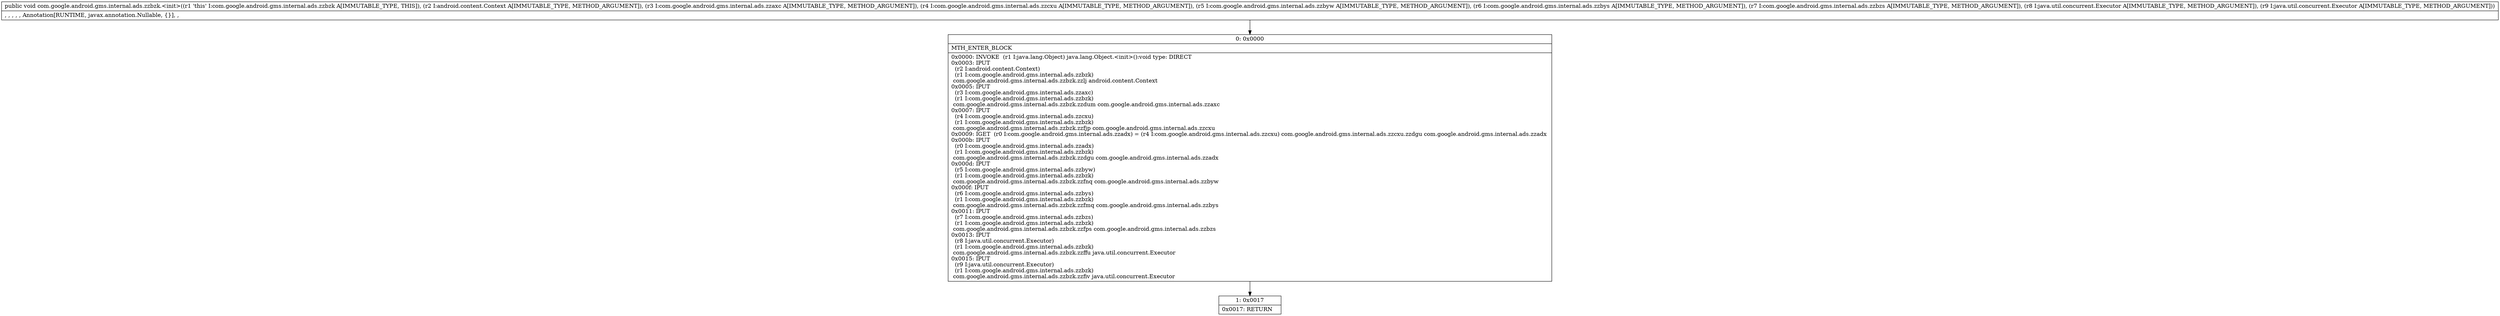 digraph "CFG forcom.google.android.gms.internal.ads.zzbzk.\<init\>(Landroid\/content\/Context;Lcom\/google\/android\/gms\/internal\/ads\/zzaxc;Lcom\/google\/android\/gms\/internal\/ads\/zzcxu;Lcom\/google\/android\/gms\/internal\/ads\/zzbyw;Lcom\/google\/android\/gms\/internal\/ads\/zzbys;Lcom\/google\/android\/gms\/internal\/ads\/zzbzs;Ljava\/util\/concurrent\/Executor;Ljava\/util\/concurrent\/Executor;)V" {
Node_0 [shape=record,label="{0\:\ 0x0000|MTH_ENTER_BLOCK\l|0x0000: INVOKE  (r1 I:java.lang.Object) java.lang.Object.\<init\>():void type: DIRECT \l0x0003: IPUT  \l  (r2 I:android.content.Context)\l  (r1 I:com.google.android.gms.internal.ads.zzbzk)\l com.google.android.gms.internal.ads.zzbzk.zzlj android.content.Context \l0x0005: IPUT  \l  (r3 I:com.google.android.gms.internal.ads.zzaxc)\l  (r1 I:com.google.android.gms.internal.ads.zzbzk)\l com.google.android.gms.internal.ads.zzbzk.zzdum com.google.android.gms.internal.ads.zzaxc \l0x0007: IPUT  \l  (r4 I:com.google.android.gms.internal.ads.zzcxu)\l  (r1 I:com.google.android.gms.internal.ads.zzbzk)\l com.google.android.gms.internal.ads.zzbzk.zzfjp com.google.android.gms.internal.ads.zzcxu \l0x0009: IGET  (r0 I:com.google.android.gms.internal.ads.zzadx) = (r4 I:com.google.android.gms.internal.ads.zzcxu) com.google.android.gms.internal.ads.zzcxu.zzdgu com.google.android.gms.internal.ads.zzadx \l0x000b: IPUT  \l  (r0 I:com.google.android.gms.internal.ads.zzadx)\l  (r1 I:com.google.android.gms.internal.ads.zzbzk)\l com.google.android.gms.internal.ads.zzbzk.zzdgu com.google.android.gms.internal.ads.zzadx \l0x000d: IPUT  \l  (r5 I:com.google.android.gms.internal.ads.zzbyw)\l  (r1 I:com.google.android.gms.internal.ads.zzbzk)\l com.google.android.gms.internal.ads.zzbzk.zzfnq com.google.android.gms.internal.ads.zzbyw \l0x000f: IPUT  \l  (r6 I:com.google.android.gms.internal.ads.zzbys)\l  (r1 I:com.google.android.gms.internal.ads.zzbzk)\l com.google.android.gms.internal.ads.zzbzk.zzfmq com.google.android.gms.internal.ads.zzbys \l0x0011: IPUT  \l  (r7 I:com.google.android.gms.internal.ads.zzbzs)\l  (r1 I:com.google.android.gms.internal.ads.zzbzk)\l com.google.android.gms.internal.ads.zzbzk.zzfps com.google.android.gms.internal.ads.zzbzs \l0x0013: IPUT  \l  (r8 I:java.util.concurrent.Executor)\l  (r1 I:com.google.android.gms.internal.ads.zzbzk)\l com.google.android.gms.internal.ads.zzbzk.zzffu java.util.concurrent.Executor \l0x0015: IPUT  \l  (r9 I:java.util.concurrent.Executor)\l  (r1 I:com.google.android.gms.internal.ads.zzbzk)\l com.google.android.gms.internal.ads.zzbzk.zzfiv java.util.concurrent.Executor \l}"];
Node_1 [shape=record,label="{1\:\ 0x0017|0x0017: RETURN   \l}"];
MethodNode[shape=record,label="{public void com.google.android.gms.internal.ads.zzbzk.\<init\>((r1 'this' I:com.google.android.gms.internal.ads.zzbzk A[IMMUTABLE_TYPE, THIS]), (r2 I:android.content.Context A[IMMUTABLE_TYPE, METHOD_ARGUMENT]), (r3 I:com.google.android.gms.internal.ads.zzaxc A[IMMUTABLE_TYPE, METHOD_ARGUMENT]), (r4 I:com.google.android.gms.internal.ads.zzcxu A[IMMUTABLE_TYPE, METHOD_ARGUMENT]), (r5 I:com.google.android.gms.internal.ads.zzbyw A[IMMUTABLE_TYPE, METHOD_ARGUMENT]), (r6 I:com.google.android.gms.internal.ads.zzbys A[IMMUTABLE_TYPE, METHOD_ARGUMENT]), (r7 I:com.google.android.gms.internal.ads.zzbzs A[IMMUTABLE_TYPE, METHOD_ARGUMENT]), (r8 I:java.util.concurrent.Executor A[IMMUTABLE_TYPE, METHOD_ARGUMENT]), (r9 I:java.util.concurrent.Executor A[IMMUTABLE_TYPE, METHOD_ARGUMENT]))  | , , , , , Annotation[RUNTIME, javax.annotation.Nullable, \{\}], , \l}"];
MethodNode -> Node_0;
Node_0 -> Node_1;
}

